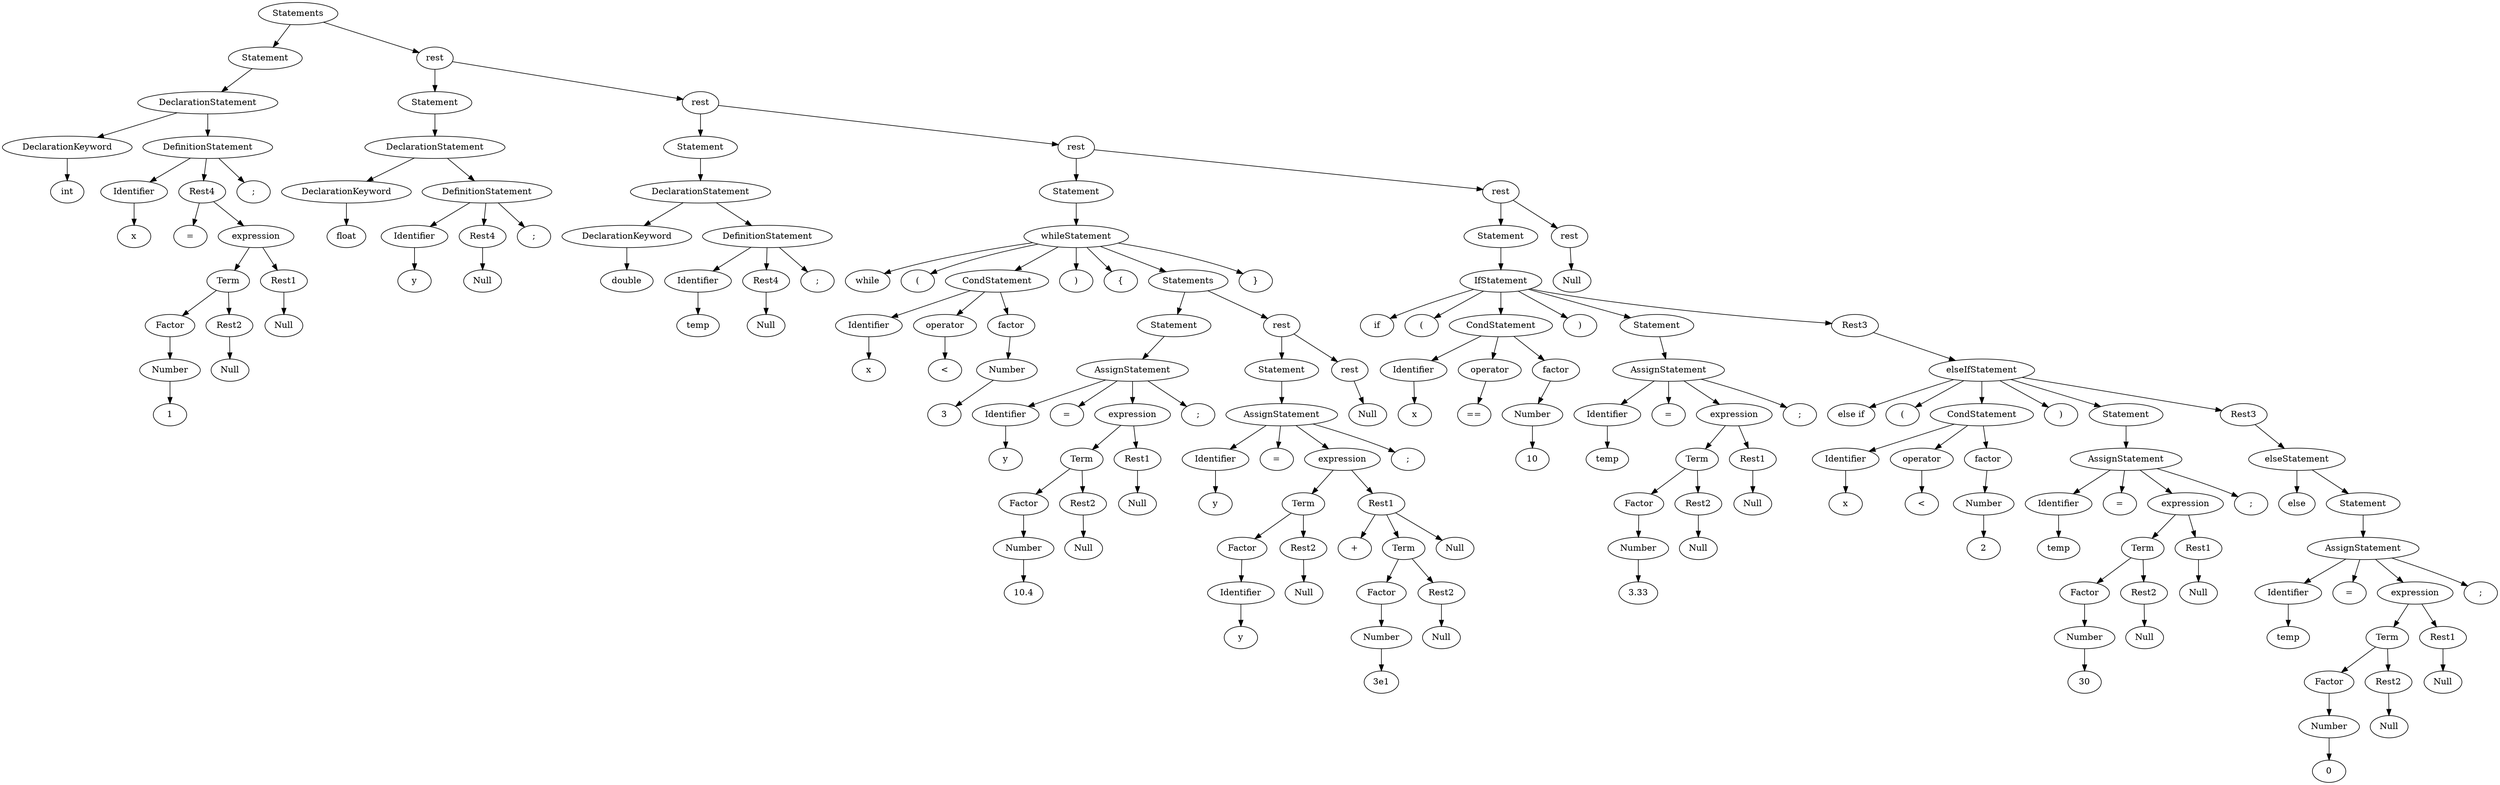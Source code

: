 digraph ParseTree {
  0 [label="Statements"];
  0 -> 1;
  1 [label="Statement"];
  1 -> 2;
  2 [label="DeclarationStatement"];
  2 -> 3;
  3 [label="DeclarationKeyword"];
  3 -> 4;
  4 [label="int"];
  2 -> 5;
  5 [label="DefinitionStatement"];
  5 -> 6;
  6 [label="Identifier"];
  6 -> 7;
  7 [label="x"];
  5 -> 8;
  8 [label="Rest4"];
  8 -> 9;
  9 [label="="];
  8 -> 10;
  10 [label="expression"];
  10 -> 11;
  11 [label="Term"];
  11 -> 12;
  12 [label="Factor"];
  12 -> 13;
  13 [label="Number"];
  13 -> 14;
  14 [label="1"];
  11 -> 15;
  15 [label="Rest2"];
  15 -> 16;
  16 [label="Null"];
  10 -> 17;
  17 [label="Rest1"];
  17 -> 18;
  18 [label="Null"];
  5 -> 19;
  19 [label=";"];
  0 -> 20;
  20 [label="rest"];
  20 -> 21;
  21 [label="Statement"];
  21 -> 22;
  22 [label="DeclarationStatement"];
  22 -> 23;
  23 [label="DeclarationKeyword"];
  23 -> 24;
  24 [label="float"];
  22 -> 25;
  25 [label="DefinitionStatement"];
  25 -> 26;
  26 [label="Identifier"];
  26 -> 27;
  27 [label="y"];
  25 -> 28;
  28 [label="Rest4"];
  28 -> 29;
  29 [label="Null"];
  25 -> 30;
  30 [label=";"];
  20 -> 31;
  31 [label="rest"];
  31 -> 32;
  32 [label="Statement"];
  32 -> 33;
  33 [label="DeclarationStatement"];
  33 -> 34;
  34 [label="DeclarationKeyword"];
  34 -> 35;
  35 [label="double"];
  33 -> 36;
  36 [label="DefinitionStatement"];
  36 -> 37;
  37 [label="Identifier"];
  37 -> 38;
  38 [label="temp"];
  36 -> 39;
  39 [label="Rest4"];
  39 -> 40;
  40 [label="Null"];
  36 -> 41;
  41 [label=";"];
  31 -> 42;
  42 [label="rest"];
  42 -> 43;
  43 [label="Statement"];
  43 -> 44;
  44 [label="whileStatement"];
  44 -> 45;
  45 [label="while"];
  44 -> 46;
  46 [label="("];
  44 -> 47;
  47 [label="CondStatement"];
  47 -> 48;
  48 [label="Identifier"];
  48 -> 49;
  49 [label="x"];
  47 -> 50;
  50 [label="operator"];
  50 -> 51;
  51 [label="<"];
  47 -> 52;
  52 [label="factor"];
  52 -> 53;
  53 [label="Number"];
  53 -> 54;
  54 [label="3"];
  44 -> 55;
  55 [label=")"];
  44 -> 56;
  56 [label="{"];
  44 -> 57;
  57 [label="Statements"];
  57 -> 58;
  58 [label="Statement"];
  58 -> 59;
  59 [label="AssignStatement"];
  59 -> 60;
  60 [label="Identifier"];
  60 -> 61;
  61 [label="y"];
  59 -> 62;
  62 [label="="];
  59 -> 63;
  63 [label="expression"];
  63 -> 64;
  64 [label="Term"];
  64 -> 65;
  65 [label="Factor"];
  65 -> 66;
  66 [label="Number"];
  66 -> 67;
  67 [label="10.4"];
  64 -> 68;
  68 [label="Rest2"];
  68 -> 69;
  69 [label="Null"];
  63 -> 70;
  70 [label="Rest1"];
  70 -> 71;
  71 [label="Null"];
  59 -> 72;
  72 [label=";"];
  57 -> 73;
  73 [label="rest"];
  73 -> 74;
  74 [label="Statement"];
  74 -> 75;
  75 [label="AssignStatement"];
  75 -> 76;
  76 [label="Identifier"];
  76 -> 77;
  77 [label="y"];
  75 -> 78;
  78 [label="="];
  75 -> 79;
  79 [label="expression"];
  79 -> 80;
  80 [label="Term"];
  80 -> 81;
  81 [label="Factor"];
  81 -> 82;
  82 [label="Identifier"];
  82 -> 83;
  83 [label="y"];
  80 -> 84;
  84 [label="Rest2"];
  84 -> 85;
  85 [label="Null"];
  79 -> 86;
  86 [label="Rest1"];
  86 -> 87;
  87 [label="+"];
  86 -> 88;
  88 [label="Term"];
  88 -> 89;
  89 [label="Factor"];
  89 -> 90;
  90 [label="Number"];
  90 -> 91;
  91 [label="3e1"];
  88 -> 92;
  92 [label="Rest2"];
  92 -> 93;
  93 [label="Null"];
  86 -> 96;
  96 [label="Null"];
  75 -> 97;
  97 [label=";"];
  73 -> 98;
  98 [label="rest"];
  98 -> 99;
  99 [label="Null"];
  44 -> 100;
  100 [label="}"];
  42 -> 101;
  101 [label="rest"];
  101 -> 102;
  102 [label="Statement"];
  102 -> 103;
  103 [label="IfStatement"];
  103 -> 104;
  104 [label="if"];
  103 -> 105;
  105 [label="("];
  103 -> 106;
  106 [label="CondStatement"];
  106 -> 107;
  107 [label="Identifier"];
  107 -> 108;
  108 [label="x"];
  106 -> 109;
  109 [label="operator"];
  109 -> 110;
  110 [label="=="];
  106 -> 111;
  111 [label="factor"];
  111 -> 112;
  112 [label="Number"];
  112 -> 113;
  113 [label="10"];
  103 -> 114;
  114 [label=")"];
  103 -> 115;
  115 [label="Statement"];
  115 -> 116;
  116 [label="AssignStatement"];
  116 -> 117;
  117 [label="Identifier"];
  117 -> 118;
  118 [label="temp"];
  116 -> 119;
  119 [label="="];
  116 -> 120;
  120 [label="expression"];
  120 -> 121;
  121 [label="Term"];
  121 -> 122;
  122 [label="Factor"];
  122 -> 123;
  123 [label="Number"];
  123 -> 124;
  124 [label="3.33"];
  121 -> 125;
  125 [label="Rest2"];
  125 -> 126;
  126 [label="Null"];
  120 -> 127;
  127 [label="Rest1"];
  127 -> 128;
  128 [label="Null"];
  116 -> 129;
  129 [label=";"];
  103 -> 130;
  130 [label="Rest3"];
  130 -> 131;
  131 [label="elseIfStatement"];
  131 -> 132;
  132 [label="else if"];
  131 -> 133;
  133 [label="("];
  131 -> 134;
  134 [label="CondStatement"];
  134 -> 135;
  135 [label="Identifier"];
  135 -> 136;
  136 [label="x"];
  134 -> 137;
  137 [label="operator"];
  137 -> 138;
  138 [label="<"];
  134 -> 139;
  139 [label="factor"];
  139 -> 140;
  140 [label="Number"];
  140 -> 141;
  141 [label="2"];
  131 -> 142;
  142 [label=")"];
  131 -> 143;
  143 [label="Statement"];
  143 -> 144;
  144 [label="AssignStatement"];
  144 -> 145;
  145 [label="Identifier"];
  145 -> 146;
  146 [label="temp"];
  144 -> 147;
  147 [label="="];
  144 -> 148;
  148 [label="expression"];
  148 -> 149;
  149 [label="Term"];
  149 -> 150;
  150 [label="Factor"];
  150 -> 151;
  151 [label="Number"];
  151 -> 152;
  152 [label="30"];
  149 -> 153;
  153 [label="Rest2"];
  153 -> 154;
  154 [label="Null"];
  148 -> 155;
  155 [label="Rest1"];
  155 -> 156;
  156 [label="Null"];
  144 -> 157;
  157 [label=";"];
  131 -> 158;
  158 [label="Rest3"];
  158 -> 159;
  159 [label="elseStatement"];
  159 -> 160;
  160 [label="else"];
  159 -> 161;
  161 [label="Statement"];
  161 -> 162;
  162 [label="AssignStatement"];
  162 -> 163;
  163 [label="Identifier"];
  163 -> 164;
  164 [label="temp"];
  162 -> 165;
  165 [label="="];
  162 -> 166;
  166 [label="expression"];
  166 -> 167;
  167 [label="Term"];
  167 -> 168;
  168 [label="Factor"];
  168 -> 169;
  169 [label="Number"];
  169 -> 170;
  170 [label="0"];
  167 -> 171;
  171 [label="Rest2"];
  171 -> 172;
  172 [label="Null"];
  166 -> 173;
  173 [label="Rest1"];
  173 -> 174;
  174 [label="Null"];
  162 -> 175;
  175 [label=";"];
  101 -> 176;
  176 [label="rest"];
  176 -> 177;
  177 [label="Null"];
}
